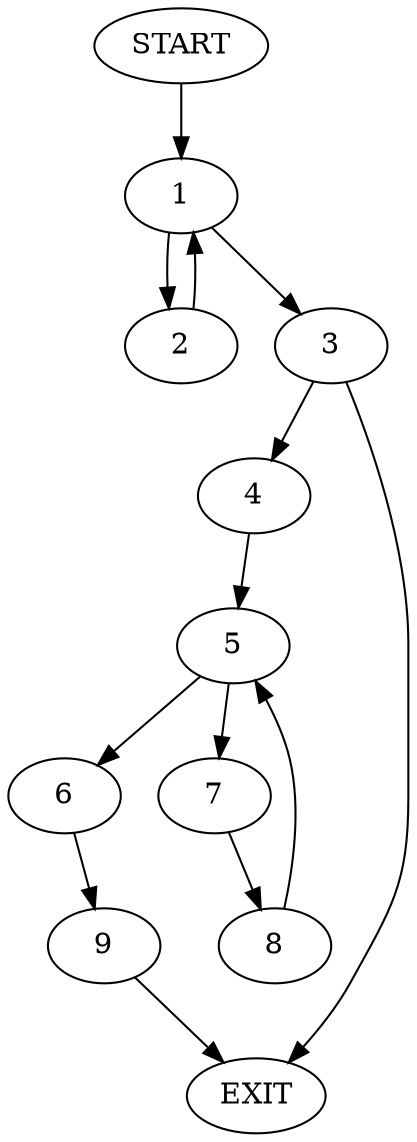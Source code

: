 digraph { 
0 [label="START"];
1;
2;
3;
4;
5;
6;
7;
8;
9;
10[label="EXIT"];
0 -> 1;
1 -> 2;
1 -> 3;
2 -> 1;
3 -> 4;
3 -> 10;
4 -> 5;
5 -> 7;
5 -> 6;
6 -> 9;
7 -> 8;
8 -> 5;
9 -> 10;
}